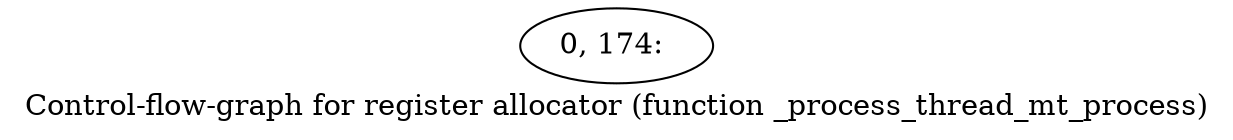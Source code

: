 digraph G {
graph [label="Control-flow-graph for register allocator (function _process_thread_mt_process)"]
0[label="0, 174: "];
}
